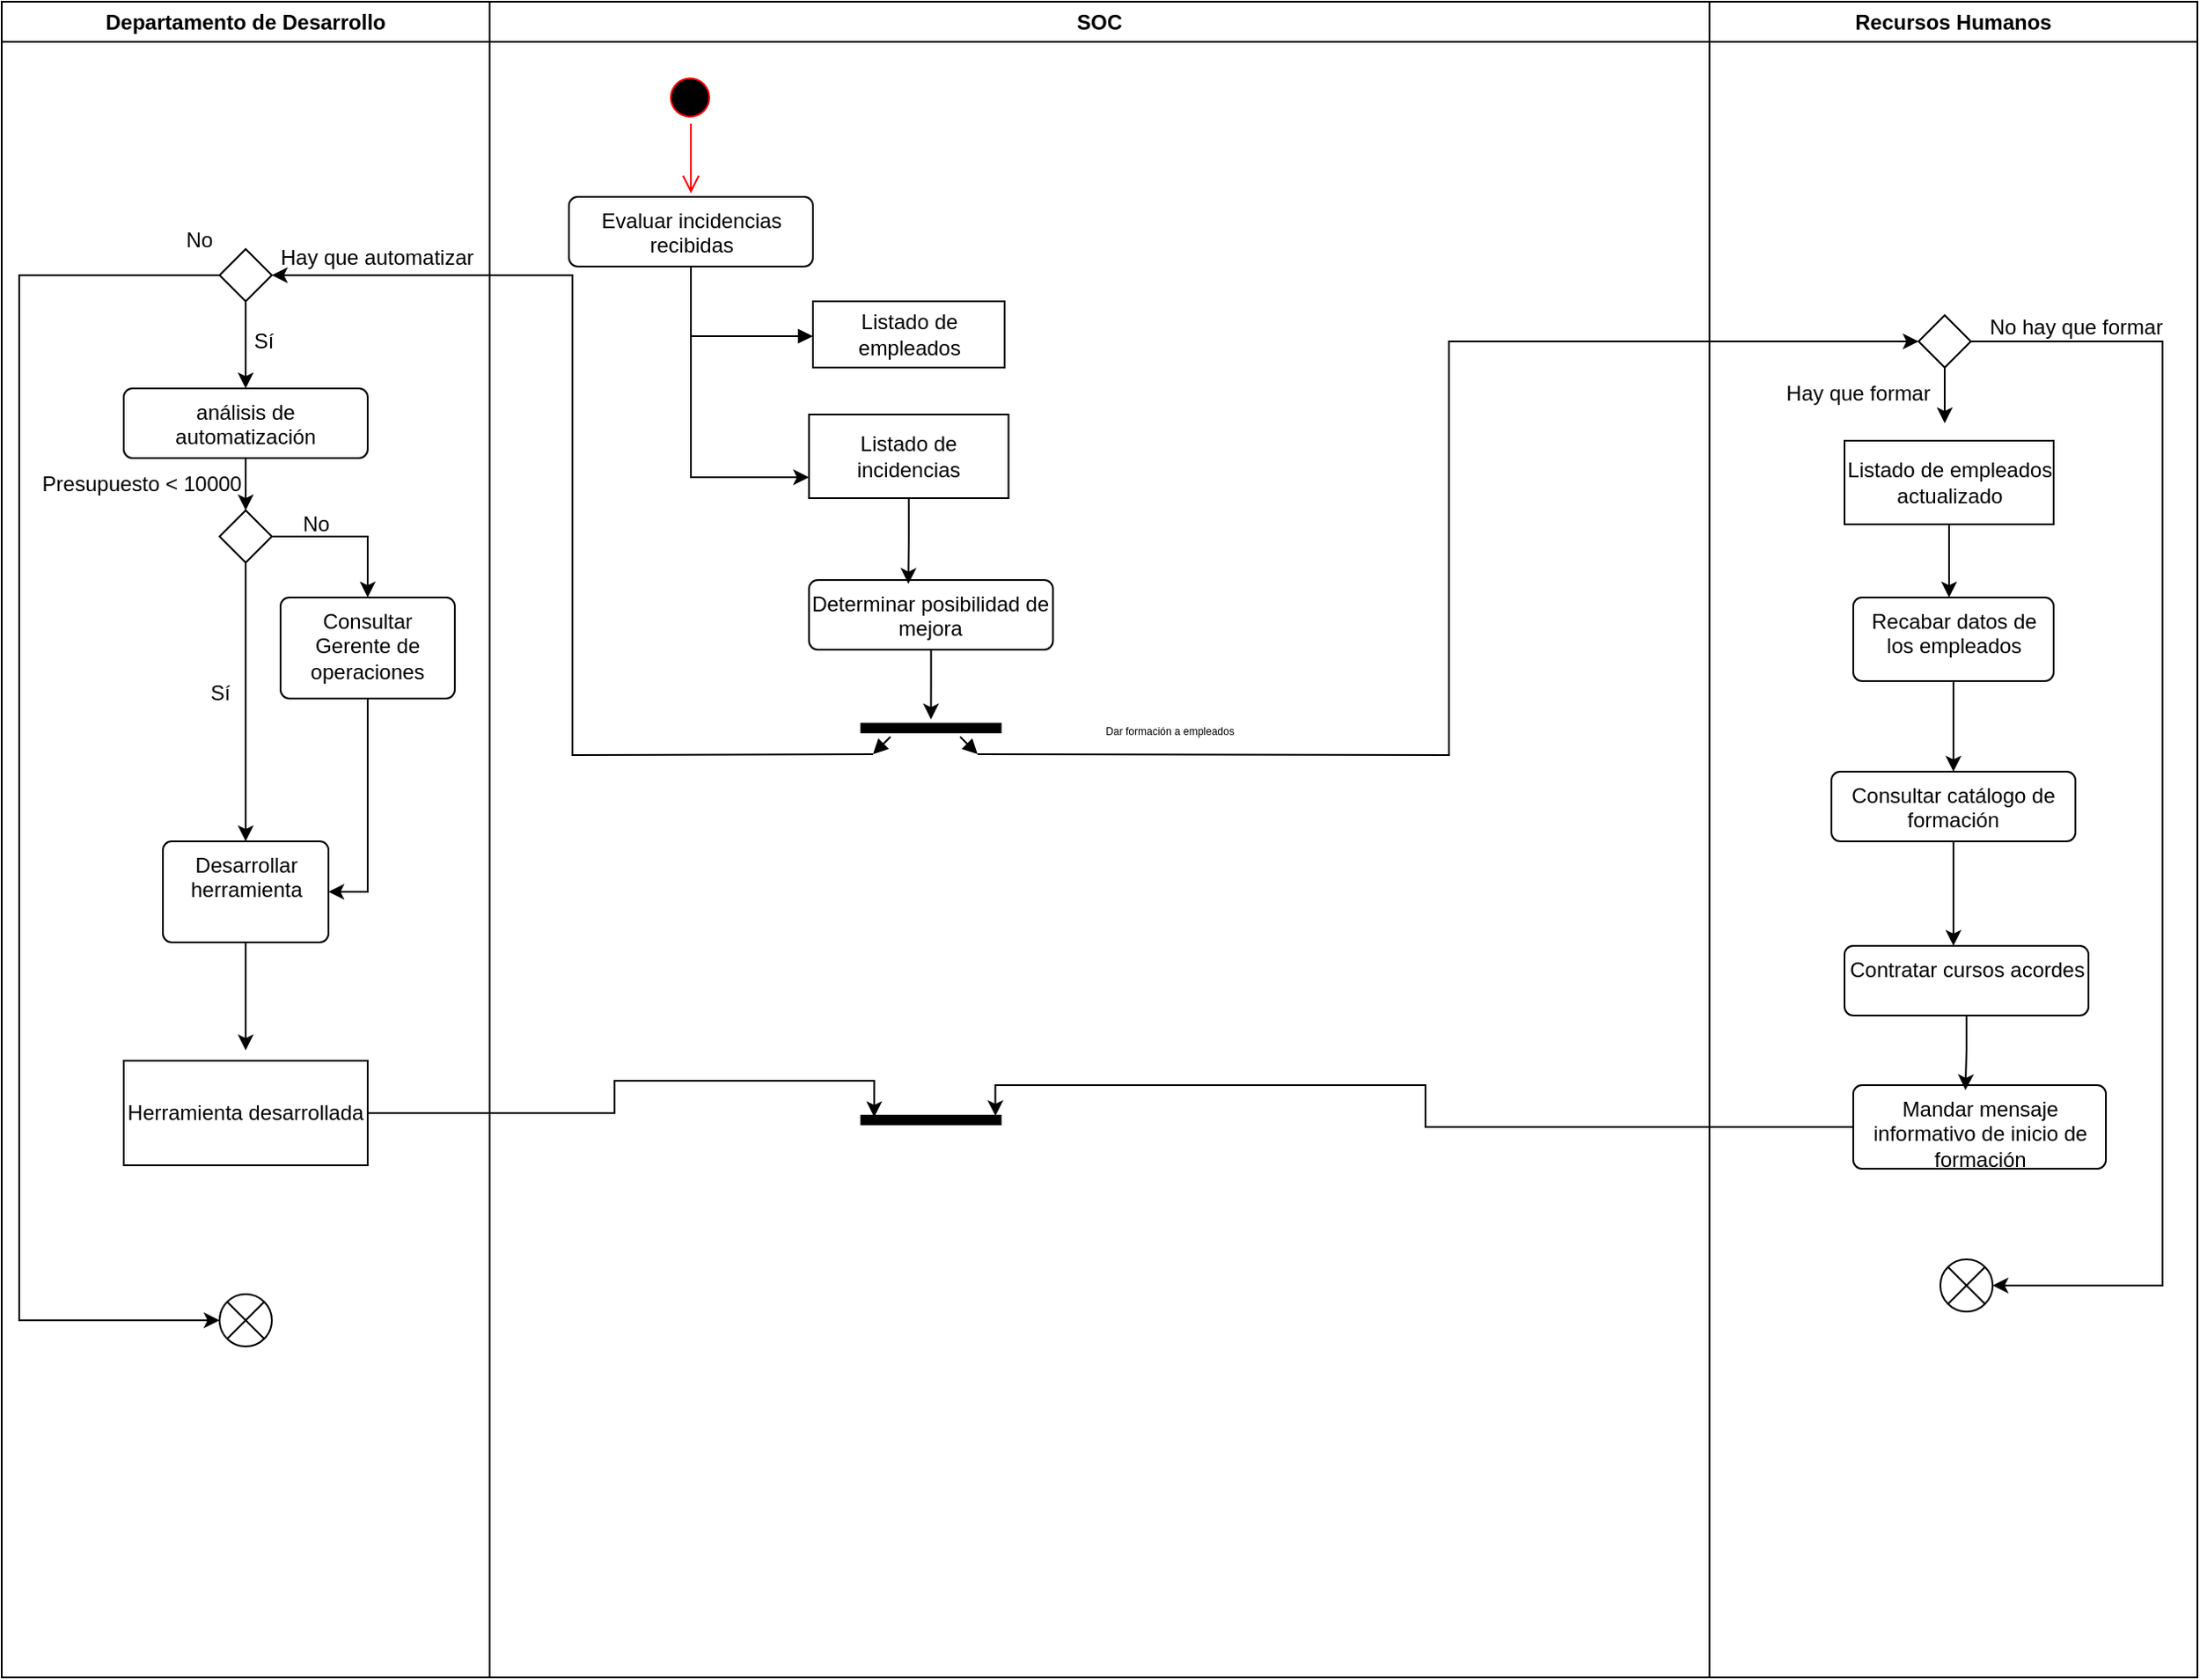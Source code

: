 <mxfile version="26.0.13">
  <diagram name="Page-1" id="e7e014a7-5840-1c2e-5031-d8a46d1fe8dd">
    <mxGraphModel dx="2404" dy="624" grid="1" gridSize="10" guides="1" tooltips="1" connect="1" arrows="1" fold="1" page="1" pageScale="1" pageWidth="1169" pageHeight="826" background="none" math="0" shadow="0">
      <root>
        <mxCell id="0" />
        <mxCell id="1" parent="0" />
        <mxCell id="2" value="SOC" style="swimlane;whiteSpace=wrap" parent="1" vertex="1">
          <mxGeometry x="-10" y="128" width="700" height="962" as="geometry" />
        </mxCell>
        <mxCell id="5" value="" style="ellipse;shape=startState;fillColor=#000000;strokeColor=#ff0000;" parent="2" vertex="1">
          <mxGeometry x="100" y="40" width="30" height="30" as="geometry" />
        </mxCell>
        <mxCell id="6" value="" style="edgeStyle=elbowEdgeStyle;elbow=horizontal;verticalAlign=bottom;endArrow=open;endSize=8;strokeColor=#FF0000;endFill=1;rounded=0" parent="2" source="5" edge="1">
          <mxGeometry x="100" y="40" as="geometry">
            <mxPoint x="115.5" y="110" as="targetPoint" />
          </mxGeometry>
        </mxCell>
        <mxCell id="fPYJaFZdzipTab1vAfiD-103" style="edgeStyle=orthogonalEdgeStyle;rounded=0;orthogonalLoop=1;jettySize=auto;html=1;entryX=0;entryY=0.75;entryDx=0;entryDy=0;" parent="2" source="fPYJaFZdzipTab1vAfiD-42" target="fPYJaFZdzipTab1vAfiD-46" edge="1">
          <mxGeometry relative="1" as="geometry" />
        </mxCell>
        <mxCell id="fPYJaFZdzipTab1vAfiD-42" value="Evaluar incidencias recibidas&lt;div&gt;&lt;br&gt;&lt;/div&gt;" style="html=1;align=center;verticalAlign=top;rounded=1;absoluteArcSize=1;arcSize=10;dashed=0;whiteSpace=wrap;" parent="2" vertex="1">
          <mxGeometry x="45.5" y="112" width="140" height="40" as="geometry" />
        </mxCell>
        <mxCell id="fPYJaFZdzipTab1vAfiD-46" value="Listado de incidencias" style="html=1;align=center;verticalAlign=middle;rounded=0;absoluteArcSize=1;arcSize=10;dashed=0;whiteSpace=wrap;" parent="2" vertex="1">
          <mxGeometry x="183.25" y="237" width="114.5" height="48" as="geometry" />
        </mxCell>
        <mxCell id="fPYJaFZdzipTab1vAfiD-102" style="edgeStyle=orthogonalEdgeStyle;rounded=0;orthogonalLoop=1;jettySize=auto;html=1;entryX=0.5;entryY=0;entryDx=0;entryDy=0;" parent="2" source="fPYJaFZdzipTab1vAfiD-73" edge="1">
          <mxGeometry relative="1" as="geometry">
            <mxPoint x="253.25" y="412" as="targetPoint" />
          </mxGeometry>
        </mxCell>
        <mxCell id="fPYJaFZdzipTab1vAfiD-73" value="Determinar posibilidad de mejora&lt;div&gt;&lt;br&gt;&lt;/div&gt;" style="html=1;align=center;verticalAlign=top;rounded=1;absoluteArcSize=1;arcSize=10;dashed=0;whiteSpace=wrap;" parent="2" vertex="1">
          <mxGeometry x="183.25" y="332" width="140" height="40" as="geometry" />
        </mxCell>
        <mxCell id="fPYJaFZdzipTab1vAfiD-85" value="&lt;font style=&quot;font-size: 6px;&quot;&gt;Dar formación a empleados&lt;/font&gt;" style="text;html=1;align=center;verticalAlign=middle;resizable=0;points=[];autosize=1;strokeColor=none;fillColor=none;" parent="2" vertex="1">
          <mxGeometry x="340" y="402" width="100" height="30" as="geometry" />
        </mxCell>
        <mxCell id="fPYJaFZdzipTab1vAfiD-105" value="Listado de empleados" style="html=1;align=center;verticalAlign=middle;rounded=0;absoluteArcSize=1;arcSize=10;dashed=0;whiteSpace=wrap;" parent="2" vertex="1">
          <mxGeometry x="185.5" y="172" width="110" height="38" as="geometry" />
        </mxCell>
        <mxCell id="fPYJaFZdzipTab1vAfiD-108" value="" style="html=1;verticalAlign=bottom;labelBackgroundColor=none;endArrow=block;endFill=1;endSize=6;align=left;rounded=0;" parent="2" edge="1">
          <mxGeometry x="-1" relative="1" as="geometry">
            <mxPoint x="115.5" y="192" as="sourcePoint" />
            <mxPoint x="185.5" y="192" as="targetPoint" />
          </mxGeometry>
        </mxCell>
        <mxCell id="fPYJaFZdzipTab1vAfiD-109" style="edgeStyle=orthogonalEdgeStyle;rounded=0;orthogonalLoop=1;jettySize=auto;html=1;entryX=0.407;entryY=0.055;entryDx=0;entryDy=0;entryPerimeter=0;" parent="2" source="fPYJaFZdzipTab1vAfiD-46" target="fPYJaFZdzipTab1vAfiD-73" edge="1">
          <mxGeometry relative="1" as="geometry" />
        </mxCell>
        <mxCell id="DIddkETf8hI0wuYmJrWS-6" value="" style="html=1;points=[];perimeter=orthogonalPerimeter;fillColor=strokeColor;rotation=90;" vertex="1" parent="2">
          <mxGeometry x="250.75" y="377" width="5" height="80" as="geometry" />
        </mxCell>
        <mxCell id="DIddkETf8hI0wuYmJrWS-12" value="" style="html=1;verticalAlign=bottom;labelBackgroundColor=none;endArrow=block;endFill=1;rounded=0;" edge="1" parent="2">
          <mxGeometry width="160" relative="1" as="geometry">
            <mxPoint x="230" y="422" as="sourcePoint" />
            <mxPoint x="220" y="432" as="targetPoint" />
          </mxGeometry>
        </mxCell>
        <mxCell id="DIddkETf8hI0wuYmJrWS-13" value="" style="html=1;verticalAlign=bottom;labelBackgroundColor=none;endArrow=block;endFill=1;rounded=0;" edge="1" parent="2">
          <mxGeometry width="160" relative="1" as="geometry">
            <mxPoint x="270" y="422" as="sourcePoint" />
            <mxPoint x="280" y="432" as="targetPoint" />
          </mxGeometry>
        </mxCell>
        <mxCell id="DIddkETf8hI0wuYmJrWS-43" value="" style="html=1;points=[];perimeter=orthogonalPerimeter;fillColor=strokeColor;rotation=90;" vertex="1" parent="2">
          <mxGeometry x="250.75" y="602" width="5" height="80" as="geometry" />
        </mxCell>
        <mxCell id="4" value="Departamento de Desarrollo" style="swimlane;whiteSpace=wrap" parent="1" vertex="1">
          <mxGeometry x="-290" y="128" width="280" height="962" as="geometry" />
        </mxCell>
        <mxCell id="DIddkETf8hI0wuYmJrWS-24" style="edgeStyle=orthogonalEdgeStyle;rounded=0;orthogonalLoop=1;jettySize=auto;html=1;entryX=0.5;entryY=0;entryDx=0;entryDy=0;" edge="1" parent="4" source="fPYJaFZdzipTab1vAfiD-113" target="DIddkETf8hI0wuYmJrWS-23">
          <mxGeometry relative="1" as="geometry" />
        </mxCell>
        <mxCell id="fPYJaFZdzipTab1vAfiD-113" value="análisis de automatización" style="html=1;align=center;verticalAlign=top;rounded=1;absoluteArcSize=1;arcSize=10;dashed=0;whiteSpace=wrap;" parent="4" vertex="1">
          <mxGeometry x="70" y="222" width="140" height="40" as="geometry" />
        </mxCell>
        <mxCell id="DIddkETf8hI0wuYmJrWS-21" style="edgeStyle=orthogonalEdgeStyle;rounded=0;orthogonalLoop=1;jettySize=auto;html=1;entryX=0.5;entryY=0;entryDx=0;entryDy=0;" edge="1" parent="4" source="DIddkETf8hI0wuYmJrWS-20" target="fPYJaFZdzipTab1vAfiD-113">
          <mxGeometry relative="1" as="geometry" />
        </mxCell>
        <mxCell id="DIddkETf8hI0wuYmJrWS-42" style="edgeStyle=orthogonalEdgeStyle;rounded=0;orthogonalLoop=1;jettySize=auto;html=1;entryX=0;entryY=0.5;entryDx=0;entryDy=0;" edge="1" parent="4" source="DIddkETf8hI0wuYmJrWS-20" target="DIddkETf8hI0wuYmJrWS-41">
          <mxGeometry relative="1" as="geometry">
            <Array as="points">
              <mxPoint x="10" y="157" />
              <mxPoint x="10" y="757" />
            </Array>
          </mxGeometry>
        </mxCell>
        <mxCell id="DIddkETf8hI0wuYmJrWS-20" value="" style="rhombus;" vertex="1" parent="4">
          <mxGeometry x="125" y="142" width="30" height="30" as="geometry" />
        </mxCell>
        <mxCell id="DIddkETf8hI0wuYmJrWS-22" value="Hay que automatizar" style="text;html=1;align=center;verticalAlign=middle;resizable=0;points=[];autosize=1;strokeColor=none;fillColor=none;" vertex="1" parent="4">
          <mxGeometry x="150" y="132" width="130" height="30" as="geometry" />
        </mxCell>
        <mxCell id="DIddkETf8hI0wuYmJrWS-28" style="edgeStyle=orthogonalEdgeStyle;rounded=0;orthogonalLoop=1;jettySize=auto;html=1;entryX=0.5;entryY=0;entryDx=0;entryDy=0;" edge="1" parent="4" source="DIddkETf8hI0wuYmJrWS-23" target="DIddkETf8hI0wuYmJrWS-26">
          <mxGeometry relative="1" as="geometry" />
        </mxCell>
        <mxCell id="DIddkETf8hI0wuYmJrWS-29" style="edgeStyle=orthogonalEdgeStyle;rounded=0;orthogonalLoop=1;jettySize=auto;html=1;entryX=0.5;entryY=0;entryDx=0;entryDy=0;" edge="1" parent="4" source="DIddkETf8hI0wuYmJrWS-23" target="DIddkETf8hI0wuYmJrWS-27">
          <mxGeometry relative="1" as="geometry" />
        </mxCell>
        <mxCell id="DIddkETf8hI0wuYmJrWS-23" value="" style="rhombus;" vertex="1" parent="4">
          <mxGeometry x="125" y="292" width="30" height="30" as="geometry" />
        </mxCell>
        <mxCell id="DIddkETf8hI0wuYmJrWS-37" style="edgeStyle=orthogonalEdgeStyle;rounded=0;orthogonalLoop=1;jettySize=auto;html=1;" edge="1" parent="4" source="DIddkETf8hI0wuYmJrWS-26">
          <mxGeometry relative="1" as="geometry">
            <mxPoint x="140.0" y="602" as="targetPoint" />
          </mxGeometry>
        </mxCell>
        <mxCell id="DIddkETf8hI0wuYmJrWS-26" value="&lt;div&gt;&lt;span style=&quot;background-color: transparent; color: light-dark(rgb(0, 0, 0), rgb(255, 255, 255));&quot;&gt;Desarrollar herramienta&lt;/span&gt;&lt;/div&gt;" style="html=1;align=center;verticalAlign=top;rounded=1;absoluteArcSize=1;arcSize=10;dashed=0;whiteSpace=wrap;" vertex="1" parent="4">
          <mxGeometry x="92.5" y="482" width="95" height="58" as="geometry" />
        </mxCell>
        <mxCell id="DIddkETf8hI0wuYmJrWS-36" style="edgeStyle=orthogonalEdgeStyle;rounded=0;orthogonalLoop=1;jettySize=auto;html=1;entryX=1;entryY=0.5;entryDx=0;entryDy=0;" edge="1" parent="4" source="DIddkETf8hI0wuYmJrWS-27" target="DIddkETf8hI0wuYmJrWS-26">
          <mxGeometry relative="1" as="geometry" />
        </mxCell>
        <mxCell id="DIddkETf8hI0wuYmJrWS-27" value="&lt;div&gt;Consultar Gerente de operaciones&lt;/div&gt;" style="html=1;align=center;verticalAlign=top;rounded=1;absoluteArcSize=1;arcSize=10;dashed=0;whiteSpace=wrap;" vertex="1" parent="4">
          <mxGeometry x="160" y="342" width="100" height="58" as="geometry" />
        </mxCell>
        <mxCell id="DIddkETf8hI0wuYmJrWS-30" value="Presupuesto &amp;lt; 10000" style="text;html=1;align=center;verticalAlign=middle;resizable=0;points=[];autosize=1;strokeColor=none;fillColor=none;" vertex="1" parent="4">
          <mxGeometry x="10" y="262" width="140" height="30" as="geometry" />
        </mxCell>
        <mxCell id="DIddkETf8hI0wuYmJrWS-32" value="Sí" style="text;html=1;align=center;verticalAlign=middle;resizable=0;points=[];autosize=1;strokeColor=none;fillColor=none;" vertex="1" parent="4">
          <mxGeometry x="110" y="382" width="30" height="30" as="geometry" />
        </mxCell>
        <mxCell id="DIddkETf8hI0wuYmJrWS-33" value="No" style="text;html=1;align=center;verticalAlign=middle;resizable=0;points=[];autosize=1;strokeColor=none;fillColor=none;" vertex="1" parent="4">
          <mxGeometry x="160" y="285" width="40" height="30" as="geometry" />
        </mxCell>
        <mxCell id="DIddkETf8hI0wuYmJrWS-38" value="Herramienta desarrollada" style="html=1;align=center;verticalAlign=middle;rounded=0;absoluteArcSize=1;arcSize=10;dashed=0;whiteSpace=wrap;" vertex="1" parent="4">
          <mxGeometry x="70" y="608" width="140" height="60" as="geometry" />
        </mxCell>
        <mxCell id="DIddkETf8hI0wuYmJrWS-41" value="" style="shape=sumEllipse;perimeter=ellipsePerimeter;html=1;backgroundOutline=1;" vertex="1" parent="4">
          <mxGeometry x="125" y="742" width="30" height="30" as="geometry" />
        </mxCell>
        <mxCell id="DIddkETf8hI0wuYmJrWS-35" value="No" style="text;html=1;align=center;verticalAlign=middle;resizable=0;points=[];autosize=1;strokeColor=none;fillColor=none;" vertex="1" parent="4">
          <mxGeometry x="92.5" y="122" width="40" height="30" as="geometry" />
        </mxCell>
        <mxCell id="3" value="Recursos Humanos" style="swimlane;whiteSpace=wrap" parent="1" vertex="1">
          <mxGeometry x="690" y="128" width="280" height="962" as="geometry" />
        </mxCell>
        <mxCell id="fPYJaFZdzipTab1vAfiD-88" style="edgeStyle=orthogonalEdgeStyle;rounded=0;orthogonalLoop=1;jettySize=auto;html=1;" parent="3" source="fPYJaFZdzipTab1vAfiD-86" edge="1">
          <mxGeometry relative="1" as="geometry">
            <mxPoint x="137.5" y="342" as="targetPoint" />
          </mxGeometry>
        </mxCell>
        <mxCell id="fPYJaFZdzipTab1vAfiD-86" value="Listado de empleados actualizado" style="html=1;align=center;verticalAlign=middle;rounded=0;absoluteArcSize=1;arcSize=10;dashed=0;whiteSpace=wrap;" parent="3" vertex="1">
          <mxGeometry x="77.5" y="252" width="120" height="48" as="geometry" />
        </mxCell>
        <mxCell id="fPYJaFZdzipTab1vAfiD-90" style="edgeStyle=orthogonalEdgeStyle;rounded=0;orthogonalLoop=1;jettySize=auto;html=1;" parent="3" source="fPYJaFZdzipTab1vAfiD-89" edge="1">
          <mxGeometry relative="1" as="geometry">
            <mxPoint x="140.0" y="442" as="targetPoint" />
          </mxGeometry>
        </mxCell>
        <mxCell id="fPYJaFZdzipTab1vAfiD-89" value="Recabar datos de los empleados&lt;div&gt;&lt;br&gt;&lt;/div&gt;" style="html=1;align=center;verticalAlign=top;rounded=1;absoluteArcSize=1;arcSize=10;dashed=0;whiteSpace=wrap;" parent="3" vertex="1">
          <mxGeometry x="82.5" y="342" width="115" height="48" as="geometry" />
        </mxCell>
        <mxCell id="fPYJaFZdzipTab1vAfiD-93" style="edgeStyle=orthogonalEdgeStyle;rounded=0;orthogonalLoop=1;jettySize=auto;html=1;" parent="3" source="fPYJaFZdzipTab1vAfiD-92" edge="1">
          <mxGeometry relative="1" as="geometry">
            <mxPoint x="140" y="542" as="targetPoint" />
          </mxGeometry>
        </mxCell>
        <mxCell id="fPYJaFZdzipTab1vAfiD-92" value="Consultar catálogo de formación" style="html=1;align=center;verticalAlign=top;rounded=1;absoluteArcSize=1;arcSize=10;dashed=0;whiteSpace=wrap;" parent="3" vertex="1">
          <mxGeometry x="70" y="442" width="140" height="40" as="geometry" />
        </mxCell>
        <mxCell id="fPYJaFZdzipTab1vAfiD-94" value="Contratar cursos acordes" style="html=1;align=center;verticalAlign=top;rounded=1;absoluteArcSize=1;arcSize=10;dashed=0;whiteSpace=wrap;" parent="3" vertex="1">
          <mxGeometry x="77.5" y="542" width="140" height="40" as="geometry" />
        </mxCell>
        <mxCell id="fPYJaFZdzipTab1vAfiD-95" value="" style="shape=sumEllipse;perimeter=ellipsePerimeter;html=1;backgroundOutline=1;" parent="3" vertex="1">
          <mxGeometry x="132.5" y="722" width="30" height="30" as="geometry" />
        </mxCell>
        <mxCell id="fPYJaFZdzipTab1vAfiD-96" value="Mandar mensaje informativo de inicio de formación" style="html=1;align=center;verticalAlign=top;rounded=1;absoluteArcSize=1;arcSize=10;dashed=0;whiteSpace=wrap;" parent="3" vertex="1">
          <mxGeometry x="82.5" y="622" width="145" height="48" as="geometry" />
        </mxCell>
        <mxCell id="fPYJaFZdzipTab1vAfiD-98" style="edgeStyle=orthogonalEdgeStyle;rounded=0;orthogonalLoop=1;jettySize=auto;html=1;entryX=0.444;entryY=0.059;entryDx=0;entryDy=0;entryPerimeter=0;" parent="3" source="fPYJaFZdzipTab1vAfiD-94" target="fPYJaFZdzipTab1vAfiD-96" edge="1">
          <mxGeometry relative="1" as="geometry" />
        </mxCell>
        <mxCell id="DIddkETf8hI0wuYmJrWS-16" style="edgeStyle=orthogonalEdgeStyle;rounded=0;orthogonalLoop=1;jettySize=auto;html=1;" edge="1" parent="3" source="DIddkETf8hI0wuYmJrWS-15">
          <mxGeometry relative="1" as="geometry">
            <mxPoint x="135" y="242" as="targetPoint" />
          </mxGeometry>
        </mxCell>
        <mxCell id="DIddkETf8hI0wuYmJrWS-18" style="edgeStyle=orthogonalEdgeStyle;rounded=0;orthogonalLoop=1;jettySize=auto;html=1;entryX=1;entryY=0.5;entryDx=0;entryDy=0;" edge="1" parent="3" source="DIddkETf8hI0wuYmJrWS-15" target="fPYJaFZdzipTab1vAfiD-95">
          <mxGeometry relative="1" as="geometry">
            <Array as="points">
              <mxPoint x="260" y="195" />
              <mxPoint x="260" y="737" />
            </Array>
          </mxGeometry>
        </mxCell>
        <mxCell id="DIddkETf8hI0wuYmJrWS-15" value="" style="rhombus;" vertex="1" parent="3">
          <mxGeometry x="120" y="180" width="30" height="30" as="geometry" />
        </mxCell>
        <mxCell id="DIddkETf8hI0wuYmJrWS-17" value="Hay que formar" style="text;html=1;align=center;verticalAlign=middle;resizable=0;points=[];autosize=1;strokeColor=none;fillColor=none;" vertex="1" parent="3">
          <mxGeometry x="30" y="210" width="110" height="30" as="geometry" />
        </mxCell>
        <mxCell id="DIddkETf8hI0wuYmJrWS-19" value="No hay que formar" style="text;html=1;align=center;verticalAlign=middle;resizable=0;points=[];autosize=1;strokeColor=none;fillColor=none;" vertex="1" parent="3">
          <mxGeometry x="150" y="172" width="120" height="30" as="geometry" />
        </mxCell>
        <mxCell id="DIddkETf8hI0wuYmJrWS-8" style="edgeStyle=orthogonalEdgeStyle;rounded=0;orthogonalLoop=1;jettySize=auto;html=1;entryX=1;entryY=0.5;entryDx=0;entryDy=0;" edge="1" parent="1" target="DIddkETf8hI0wuYmJrWS-20">
          <mxGeometry relative="1" as="geometry">
            <mxPoint x="210" y="560" as="sourcePoint" />
          </mxGeometry>
        </mxCell>
        <mxCell id="DIddkETf8hI0wuYmJrWS-9" style="edgeStyle=orthogonalEdgeStyle;rounded=0;orthogonalLoop=1;jettySize=auto;html=1;entryX=0;entryY=0.5;entryDx=0;entryDy=0;" edge="1" parent="1" target="DIddkETf8hI0wuYmJrWS-15">
          <mxGeometry relative="1" as="geometry">
            <mxPoint x="270" y="560" as="sourcePoint" />
          </mxGeometry>
        </mxCell>
        <mxCell id="DIddkETf8hI0wuYmJrWS-34" value="Sí" style="text;html=1;align=center;verticalAlign=middle;resizable=0;points=[];autosize=1;strokeColor=none;fillColor=none;" vertex="1" parent="1">
          <mxGeometry x="-155" y="308" width="30" height="30" as="geometry" />
        </mxCell>
        <mxCell id="DIddkETf8hI0wuYmJrWS-44" style="edgeStyle=orthogonalEdgeStyle;rounded=0;orthogonalLoop=1;jettySize=auto;html=1;entryX=0.167;entryY=0.907;entryDx=0;entryDy=0;entryPerimeter=0;" edge="1" parent="1" source="DIddkETf8hI0wuYmJrWS-38" target="DIddkETf8hI0wuYmJrWS-43">
          <mxGeometry relative="1" as="geometry">
            <mxPoint x="200" y="740" as="targetPoint" />
          </mxGeometry>
        </mxCell>
        <mxCell id="DIddkETf8hI0wuYmJrWS-45" style="edgeStyle=orthogonalEdgeStyle;rounded=0;orthogonalLoop=1;jettySize=auto;html=1;entryX=0.04;entryY=0.038;entryDx=0;entryDy=0;entryPerimeter=0;" edge="1" parent="1" source="fPYJaFZdzipTab1vAfiD-96" target="DIddkETf8hI0wuYmJrWS-43">
          <mxGeometry relative="1" as="geometry">
            <mxPoint x="280" y="760" as="targetPoint" />
            <Array as="points">
              <mxPoint x="527" y="774" />
              <mxPoint x="527" y="750" />
              <mxPoint x="280" y="750" />
            </Array>
          </mxGeometry>
        </mxCell>
      </root>
    </mxGraphModel>
  </diagram>
</mxfile>

